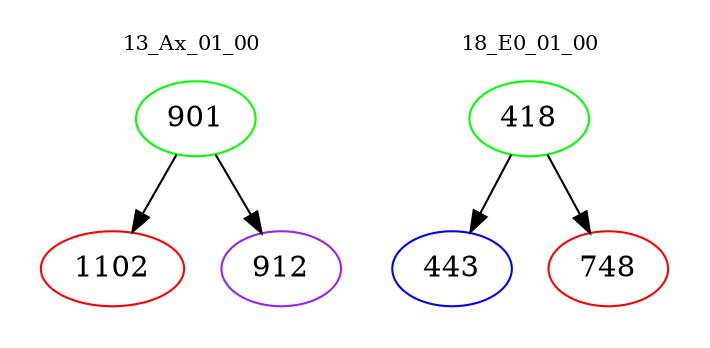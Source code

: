 digraph{
subgraph cluster_0 {
color = white
label = "13_Ax_01_00";
fontsize=10;
T0_901 [label="901", color="green"]
T0_901 -> T0_1102 [color="black"]
T0_1102 [label="1102", color="red"]
T0_901 -> T0_912 [color="black"]
T0_912 [label="912", color="purple"]
}
subgraph cluster_1 {
color = white
label = "18_E0_01_00";
fontsize=10;
T1_418 [label="418", color="green"]
T1_418 -> T1_443 [color="black"]
T1_443 [label="443", color="blue"]
T1_418 -> T1_748 [color="black"]
T1_748 [label="748", color="red"]
}
}
